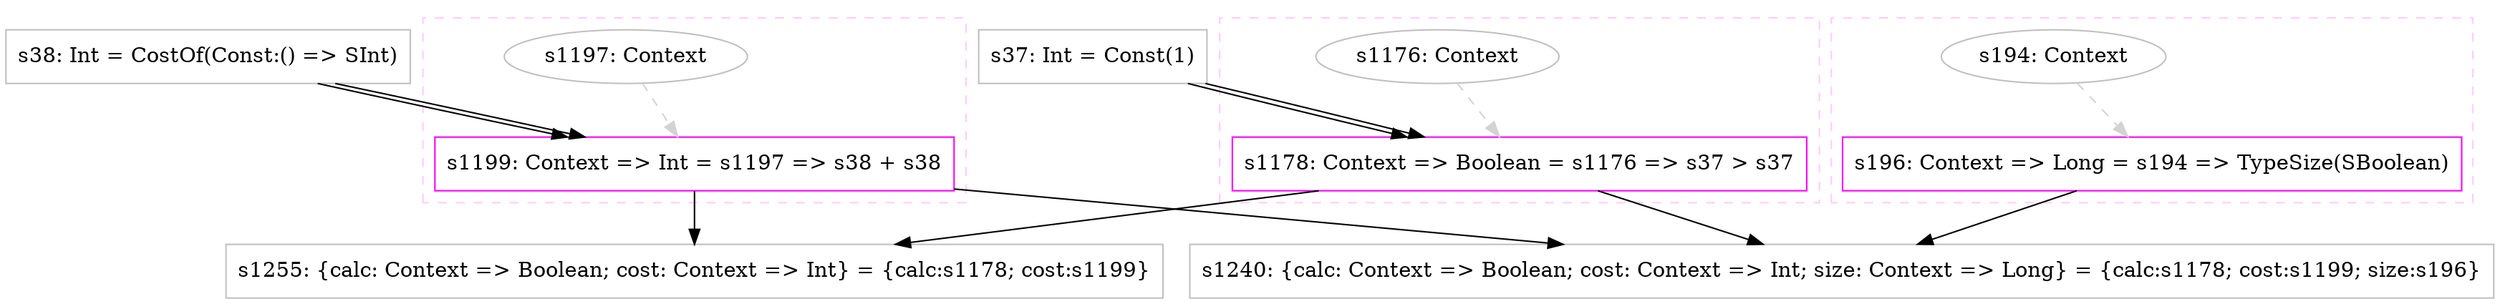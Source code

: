 digraph "one_gt_one" {
concentrate=true
node [style=filled, fillcolor=orangered]

"s37" [
label="s37: Int = Const(1)"
shape=box, color=gray, tooltip="s37:Int", style=filled, fillcolor=white
]
subgraph cluster_s1178 {
style=dashed; color="#FFCCFF"
"s1176" [
label="s1176: Context"
shape=oval, color=gray, tooltip="s1176:Context", style=filled, fillcolor=white
]
"s1178" [
label="s1178: Context => Boolean = s1176 => s37 > s37"
shape=box, color=magenta, tooltip="s1178:Context => Boolean", style=filled, fillcolor=white
]
{rank=source; s1176}
{rank=sink; s1178}
}
"s38" [
label="s38: Int = CostOf(Const:() => SInt)"
shape=box, color=gray, tooltip="s38:Int", style=filled, fillcolor=white
]
subgraph cluster_s1199 {
style=dashed; color="#FFCCFF"
"s1197" [
label="s1197: Context"
shape=oval, color=gray, tooltip="s1197:Context", style=filled, fillcolor=white
]
"s1199" [
label="s1199: Context => Int = s1197 => s38 + s38"
shape=box, color=magenta, tooltip="s1199:Context => Int", style=filled, fillcolor=white
]
{rank=source; s1197}
{rank=sink; s1199}
}
subgraph cluster_s196 {
style=dashed; color="#FFCCFF"
"s194" [
label="s194: Context"
shape=oval, color=gray, tooltip="s194:Context", style=filled, fillcolor=white
]
"s196" [
label="s196: Context => Long = s194 => TypeSize(SBoolean)"
shape=box, color=magenta, tooltip="s196:Context => Long", style=filled, fillcolor=white
]
{rank=source; s194}
{rank=sink; s196}
}
"s1240" [
label="s1240: {calc: Context => Boolean; cost: Context => Int; size: Context => Long} = {calc:s1178; cost:s1199; size:s196}"
shape=box, color=gray, tooltip="s1240:{calc: Context => Boolean; cost: Context => Int; size: Context => Long}", style=filled, fillcolor=white
]
"s1255" [
label="s1255: {calc: Context => Boolean; cost: Context => Int} = {calc:s1178; cost:s1199}"
shape=box, color=gray, tooltip="s1255:{calc: Context => Boolean; cost: Context => Int}", style=filled, fillcolor=white
]
"s194" -> "s196" [style=dashed, color=lightgray, weight=0]
"s1197" -> "s1199" [style=dashed, color=lightgray, weight=0]
"s38" -> "s1199" [style=solid]
"s38" -> "s1199" [style=solid]
"s1178" -> "s1255" [style=solid]
"s1199" -> "s1255" [style=solid]
"s1176" -> "s1178" [style=dashed, color=lightgray, weight=0]
"s37" -> "s1178" [style=solid]
"s37" -> "s1178" [style=solid]
"s1178" -> "s1240" [style=solid]
"s1199" -> "s1240" [style=solid]
"s196" -> "s1240" [style=solid]
}

